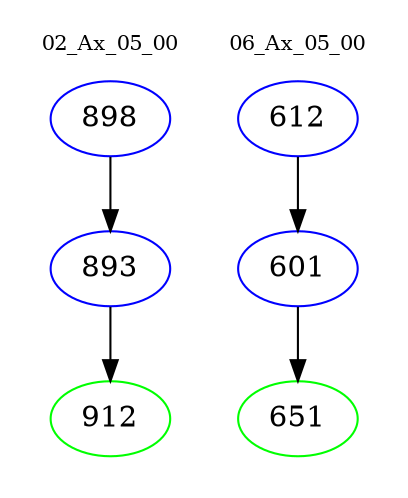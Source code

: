digraph{
subgraph cluster_0 {
color = white
label = "02_Ax_05_00";
fontsize=10;
T0_898 [label="898", color="blue"]
T0_898 -> T0_893 [color="black"]
T0_893 [label="893", color="blue"]
T0_893 -> T0_912 [color="black"]
T0_912 [label="912", color="green"]
}
subgraph cluster_1 {
color = white
label = "06_Ax_05_00";
fontsize=10;
T1_612 [label="612", color="blue"]
T1_612 -> T1_601 [color="black"]
T1_601 [label="601", color="blue"]
T1_601 -> T1_651 [color="black"]
T1_651 [label="651", color="green"]
}
}
